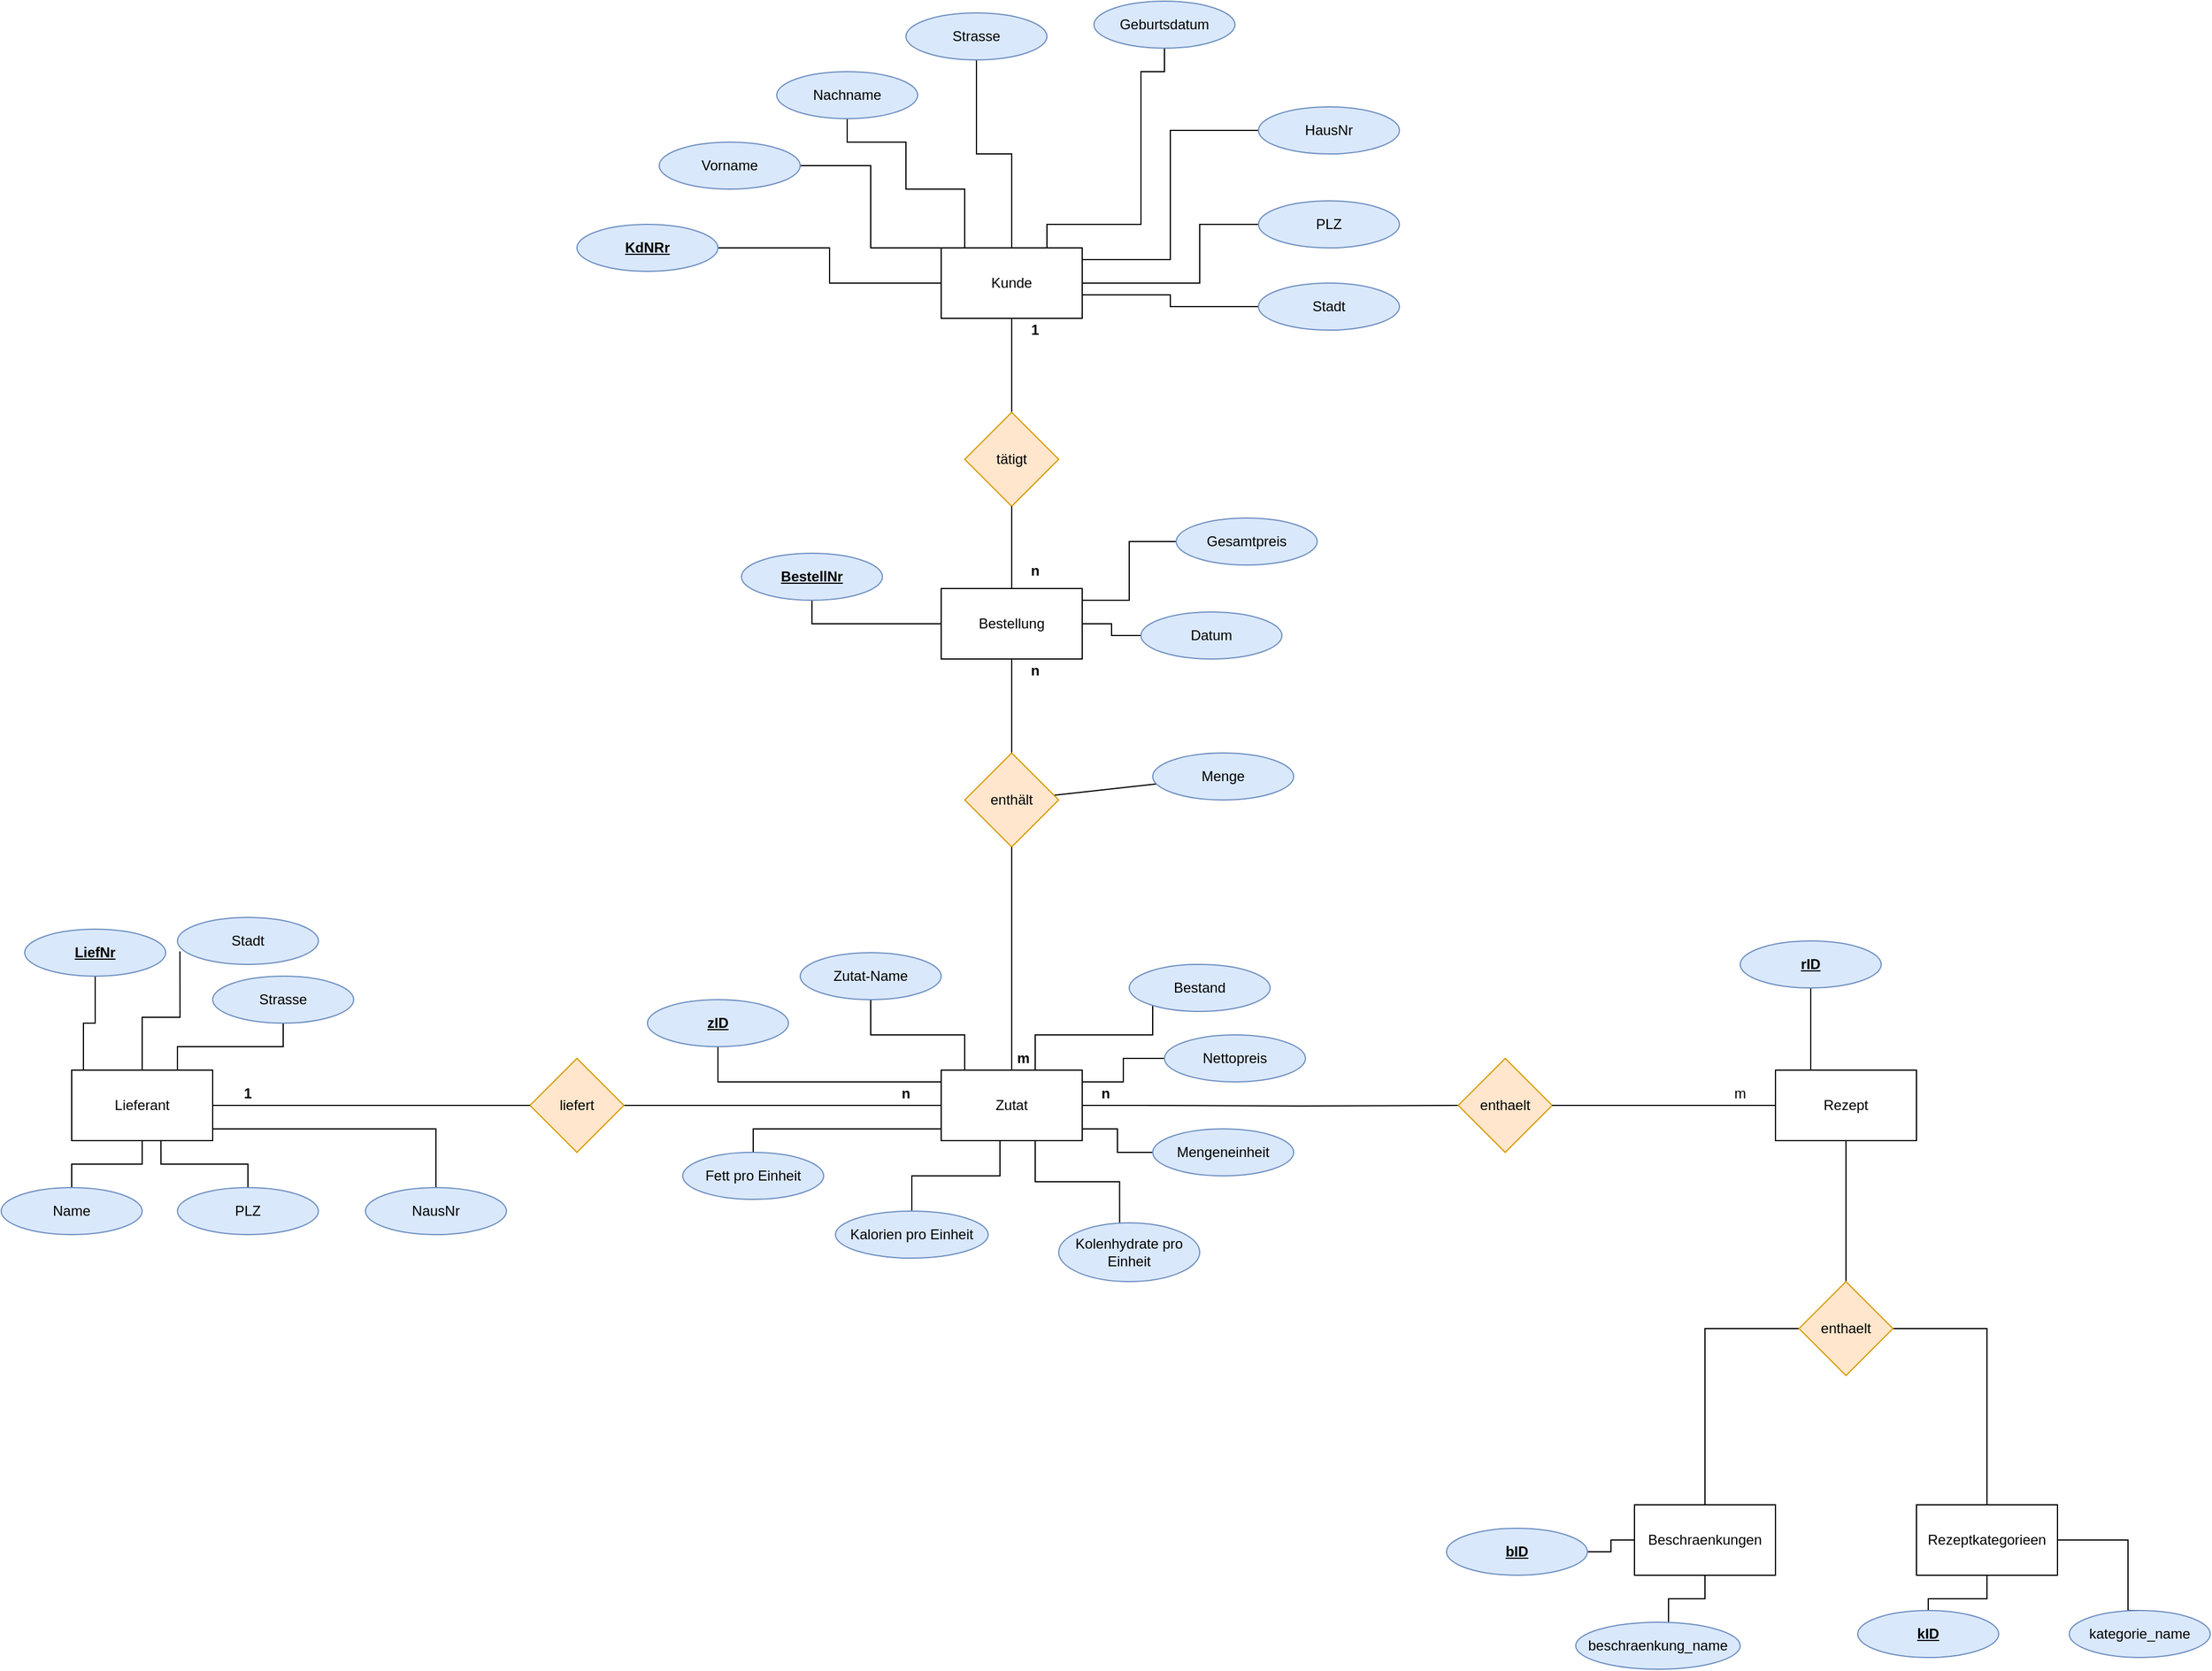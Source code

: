 <mxfile version="15.3.7" type="github">
  <diagram id="R2lEEEUBdFMjLlhIrx00" name="Page-1">
    <mxGraphModel dx="1422" dy="762" grid="1" gridSize="10" guides="1" tooltips="1" connect="1" arrows="1" fold="1" page="1" pageScale="1" pageWidth="850" pageHeight="1100" math="0" shadow="0" extFonts="Permanent Marker^https://fonts.googleapis.com/css?family=Permanent+Marker">
      <root>
        <mxCell id="0" />
        <mxCell id="1" parent="0" />
        <mxCell id="H9gjLbcXF16FV3ajDk7v-67" style="edgeStyle=orthogonalEdgeStyle;rounded=0;orthogonalLoop=1;jettySize=auto;html=1;entryX=1;entryY=0.5;entryDx=0;entryDy=0;endArrow=none;endFill=0;" parent="1" source="H9gjLbcXF16FV3ajDk7v-2" target="H9gjLbcXF16FV3ajDk7v-59" edge="1">
          <mxGeometry relative="1" as="geometry" />
        </mxCell>
        <mxCell id="H9gjLbcXF16FV3ajDk7v-68" style="edgeStyle=orthogonalEdgeStyle;rounded=0;orthogonalLoop=1;jettySize=auto;html=1;entryX=1;entryY=0.5;entryDx=0;entryDy=0;endArrow=none;endFill=0;" parent="1" source="H9gjLbcXF16FV3ajDk7v-2" target="H9gjLbcXF16FV3ajDk7v-60" edge="1">
          <mxGeometry relative="1" as="geometry">
            <Array as="points">
              <mxPoint x="930" y="210" />
              <mxPoint x="930" y="140" />
            </Array>
          </mxGeometry>
        </mxCell>
        <mxCell id="H9gjLbcXF16FV3ajDk7v-69" style="edgeStyle=orthogonalEdgeStyle;rounded=0;orthogonalLoop=1;jettySize=auto;html=1;entryX=0.5;entryY=1;entryDx=0;entryDy=0;endArrow=none;endFill=0;" parent="1" source="H9gjLbcXF16FV3ajDk7v-2" target="H9gjLbcXF16FV3ajDk7v-61" edge="1">
          <mxGeometry relative="1" as="geometry">
            <Array as="points">
              <mxPoint x="1010" y="160" />
              <mxPoint x="960" y="160" />
              <mxPoint x="960" y="120" />
              <mxPoint x="910" y="120" />
            </Array>
          </mxGeometry>
        </mxCell>
        <mxCell id="H9gjLbcXF16FV3ajDk7v-70" style="edgeStyle=orthogonalEdgeStyle;rounded=0;orthogonalLoop=1;jettySize=auto;html=1;entryX=0.5;entryY=1;entryDx=0;entryDy=0;endArrow=none;endFill=0;" parent="1" source="H9gjLbcXF16FV3ajDk7v-2" target="H9gjLbcXF16FV3ajDk7v-62" edge="1">
          <mxGeometry relative="1" as="geometry" />
        </mxCell>
        <mxCell id="H9gjLbcXF16FV3ajDk7v-71" style="edgeStyle=orthogonalEdgeStyle;rounded=0;orthogonalLoop=1;jettySize=auto;html=1;endArrow=none;endFill=0;entryX=0.5;entryY=1;entryDx=0;entryDy=0;" parent="1" source="H9gjLbcXF16FV3ajDk7v-2" target="H9gjLbcXF16FV3ajDk7v-63" edge="1">
          <mxGeometry relative="1" as="geometry">
            <mxPoint x="1210" y="50.0" as="targetPoint" />
            <Array as="points">
              <mxPoint x="1080" y="190" />
              <mxPoint x="1160" y="190" />
              <mxPoint x="1160" y="60" />
              <mxPoint x="1180" y="60" />
            </Array>
          </mxGeometry>
        </mxCell>
        <mxCell id="H9gjLbcXF16FV3ajDk7v-72" style="edgeStyle=orthogonalEdgeStyle;rounded=0;orthogonalLoop=1;jettySize=auto;html=1;entryX=0;entryY=0.5;entryDx=0;entryDy=0;endArrow=none;endFill=0;" parent="1" source="H9gjLbcXF16FV3ajDk7v-2" target="H9gjLbcXF16FV3ajDk7v-64" edge="1">
          <mxGeometry relative="1" as="geometry">
            <Array as="points">
              <mxPoint x="1185" y="220" />
              <mxPoint x="1185" y="110" />
            </Array>
          </mxGeometry>
        </mxCell>
        <mxCell id="H9gjLbcXF16FV3ajDk7v-73" style="edgeStyle=orthogonalEdgeStyle;rounded=0;orthogonalLoop=1;jettySize=auto;html=1;endArrow=none;endFill=0;" parent="1" source="H9gjLbcXF16FV3ajDk7v-2" target="H9gjLbcXF16FV3ajDk7v-65" edge="1">
          <mxGeometry relative="1" as="geometry">
            <Array as="points">
              <mxPoint x="1210" y="240" />
              <mxPoint x="1210" y="190" />
            </Array>
          </mxGeometry>
        </mxCell>
        <mxCell id="H9gjLbcXF16FV3ajDk7v-74" style="edgeStyle=orthogonalEdgeStyle;rounded=0;orthogonalLoop=1;jettySize=auto;html=1;endArrow=none;endFill=0;" parent="1" source="H9gjLbcXF16FV3ajDk7v-2" target="H9gjLbcXF16FV3ajDk7v-66" edge="1">
          <mxGeometry relative="1" as="geometry">
            <Array as="points">
              <mxPoint x="1185" y="250" />
              <mxPoint x="1185" y="260" />
            </Array>
          </mxGeometry>
        </mxCell>
        <mxCell id="H9gjLbcXF16FV3ajDk7v-2" value="Kunde" style="rounded=0;whiteSpace=wrap;html=1;" parent="1" vertex="1">
          <mxGeometry x="990" y="210" width="120" height="60" as="geometry" />
        </mxCell>
        <mxCell id="H9gjLbcXF16FV3ajDk7v-58" style="edgeStyle=orthogonalEdgeStyle;rounded=0;orthogonalLoop=1;jettySize=auto;html=1;endArrow=none;endFill=0;" parent="1" source="H9gjLbcXF16FV3ajDk7v-3" target="H9gjLbcXF16FV3ajDk7v-2" edge="1">
          <mxGeometry relative="1" as="geometry" />
        </mxCell>
        <mxCell id="H9gjLbcXF16FV3ajDk7v-3" value="tätigt" style="rhombus;whiteSpace=wrap;html=1;fillColor=#ffe6cc;strokeColor=#d79b00;" parent="1" vertex="1">
          <mxGeometry x="1010" y="350" width="80" height="80" as="geometry" />
        </mxCell>
        <mxCell id="H9gjLbcXF16FV3ajDk7v-49" style="edgeStyle=orthogonalEdgeStyle;rounded=0;orthogonalLoop=1;jettySize=auto;html=1;entryX=0.5;entryY=1;entryDx=0;entryDy=0;endArrow=none;endFill=0;" parent="1" source="H9gjLbcXF16FV3ajDk7v-4" target="H9gjLbcXF16FV3ajDk7v-46" edge="1">
          <mxGeometry relative="1" as="geometry" />
        </mxCell>
        <mxCell id="H9gjLbcXF16FV3ajDk7v-51" style="edgeStyle=orthogonalEdgeStyle;rounded=0;orthogonalLoop=1;jettySize=auto;html=1;endArrow=none;endFill=0;" parent="1" source="H9gjLbcXF16FV3ajDk7v-4" target="H9gjLbcXF16FV3ajDk7v-47" edge="1">
          <mxGeometry relative="1" as="geometry" />
        </mxCell>
        <mxCell id="H9gjLbcXF16FV3ajDk7v-52" style="edgeStyle=orthogonalEdgeStyle;rounded=0;orthogonalLoop=1;jettySize=auto;html=1;entryX=0;entryY=0.5;entryDx=0;entryDy=0;endArrow=none;endFill=0;" parent="1" source="H9gjLbcXF16FV3ajDk7v-4" target="H9gjLbcXF16FV3ajDk7v-48" edge="1">
          <mxGeometry relative="1" as="geometry">
            <Array as="points">
              <mxPoint x="1150" y="510" />
              <mxPoint x="1150" y="460" />
            </Array>
          </mxGeometry>
        </mxCell>
        <mxCell id="H9gjLbcXF16FV3ajDk7v-57" style="edgeStyle=orthogonalEdgeStyle;rounded=0;orthogonalLoop=1;jettySize=auto;html=1;endArrow=none;endFill=0;" parent="1" source="H9gjLbcXF16FV3ajDk7v-4" target="H9gjLbcXF16FV3ajDk7v-3" edge="1">
          <mxGeometry relative="1" as="geometry" />
        </mxCell>
        <mxCell id="H9gjLbcXF16FV3ajDk7v-4" value="Bestellung" style="rounded=0;whiteSpace=wrap;html=1;" parent="1" vertex="1">
          <mxGeometry x="990" y="500" width="120" height="60" as="geometry" />
        </mxCell>
        <mxCell id="H9gjLbcXF16FV3ajDk7v-44" style="rounded=0;orthogonalLoop=1;jettySize=auto;html=1;endArrow=none;endFill=0;" parent="1" source="H9gjLbcXF16FV3ajDk7v-5" target="H9gjLbcXF16FV3ajDk7v-43" edge="1">
          <mxGeometry relative="1" as="geometry" />
        </mxCell>
        <mxCell id="H9gjLbcXF16FV3ajDk7v-45" style="edgeStyle=none;rounded=0;orthogonalLoop=1;jettySize=auto;html=1;entryX=0.5;entryY=1;entryDx=0;entryDy=0;endArrow=none;endFill=0;" parent="1" source="H9gjLbcXF16FV3ajDk7v-5" target="H9gjLbcXF16FV3ajDk7v-4" edge="1">
          <mxGeometry relative="1" as="geometry" />
        </mxCell>
        <mxCell id="H9gjLbcXF16FV3ajDk7v-5" value="enthält" style="rhombus;whiteSpace=wrap;html=1;fillColor=#ffe6cc;strokeColor=#d79b00;" parent="1" vertex="1">
          <mxGeometry x="1010" y="640" width="80" height="80" as="geometry" />
        </mxCell>
        <mxCell id="H9gjLbcXF16FV3ajDk7v-34" style="edgeStyle=orthogonalEdgeStyle;rounded=0;orthogonalLoop=1;jettySize=auto;html=1;endArrow=none;endFill=0;" parent="1" source="H9gjLbcXF16FV3ajDk7v-7" target="H9gjLbcXF16FV3ajDk7v-27" edge="1">
          <mxGeometry relative="1" as="geometry">
            <Array as="points">
              <mxPoint x="1010" y="880" />
              <mxPoint x="930" y="880" />
            </Array>
          </mxGeometry>
        </mxCell>
        <mxCell id="H9gjLbcXF16FV3ajDk7v-35" style="edgeStyle=orthogonalEdgeStyle;rounded=0;orthogonalLoop=1;jettySize=auto;html=1;endArrow=none;endFill=0;" parent="1" source="H9gjLbcXF16FV3ajDk7v-7" target="H9gjLbcXF16FV3ajDk7v-26" edge="1">
          <mxGeometry relative="1" as="geometry">
            <Array as="points">
              <mxPoint x="800" y="920" />
            </Array>
          </mxGeometry>
        </mxCell>
        <mxCell id="H9gjLbcXF16FV3ajDk7v-36" style="edgeStyle=orthogonalEdgeStyle;rounded=0;orthogonalLoop=1;jettySize=auto;html=1;endArrow=none;endFill=0;" parent="1" source="H9gjLbcXF16FV3ajDk7v-7" target="H9gjLbcXF16FV3ajDk7v-28" edge="1">
          <mxGeometry relative="1" as="geometry">
            <Array as="points">
              <mxPoint x="830" y="960" />
            </Array>
          </mxGeometry>
        </mxCell>
        <mxCell id="H9gjLbcXF16FV3ajDk7v-37" style="edgeStyle=orthogonalEdgeStyle;rounded=0;orthogonalLoop=1;jettySize=auto;html=1;endArrow=none;endFill=0;" parent="1" source="H9gjLbcXF16FV3ajDk7v-7" target="H9gjLbcXF16FV3ajDk7v-29" edge="1">
          <mxGeometry relative="1" as="geometry">
            <Array as="points">
              <mxPoint x="1040" y="1000" />
              <mxPoint x="965" y="1000" />
            </Array>
          </mxGeometry>
        </mxCell>
        <mxCell id="H9gjLbcXF16FV3ajDk7v-38" style="edgeStyle=orthogonalEdgeStyle;rounded=0;orthogonalLoop=1;jettySize=auto;html=1;entryX=0.432;entryY=0.003;entryDx=0;entryDy=0;entryPerimeter=0;endArrow=none;endFill=0;" parent="1" source="H9gjLbcXF16FV3ajDk7v-7" target="H9gjLbcXF16FV3ajDk7v-30" edge="1">
          <mxGeometry relative="1" as="geometry">
            <Array as="points">
              <mxPoint x="1070" y="1005" />
              <mxPoint x="1142" y="1005" />
            </Array>
          </mxGeometry>
        </mxCell>
        <mxCell id="H9gjLbcXF16FV3ajDk7v-39" style="edgeStyle=orthogonalEdgeStyle;rounded=0;orthogonalLoop=1;jettySize=auto;html=1;endArrow=none;endFill=0;" parent="1" source="H9gjLbcXF16FV3ajDk7v-7" target="H9gjLbcXF16FV3ajDk7v-33" edge="1">
          <mxGeometry relative="1" as="geometry">
            <Array as="points">
              <mxPoint x="1140" y="960" />
              <mxPoint x="1140" y="980" />
            </Array>
          </mxGeometry>
        </mxCell>
        <mxCell id="H9gjLbcXF16FV3ajDk7v-40" style="edgeStyle=orthogonalEdgeStyle;rounded=0;orthogonalLoop=1;jettySize=auto;html=1;entryX=0;entryY=0.5;entryDx=0;entryDy=0;endArrow=none;endFill=0;" parent="1" source="H9gjLbcXF16FV3ajDk7v-7" target="H9gjLbcXF16FV3ajDk7v-32" edge="1">
          <mxGeometry relative="1" as="geometry">
            <Array as="points">
              <mxPoint x="1145" y="920" />
              <mxPoint x="1145" y="900" />
            </Array>
          </mxGeometry>
        </mxCell>
        <mxCell id="H9gjLbcXF16FV3ajDk7v-41" style="edgeStyle=orthogonalEdgeStyle;rounded=0;orthogonalLoop=1;jettySize=auto;html=1;endArrow=none;endFill=0;" parent="1" source="H9gjLbcXF16FV3ajDk7v-7" target="H9gjLbcXF16FV3ajDk7v-31" edge="1">
          <mxGeometry relative="1" as="geometry">
            <Array as="points">
              <mxPoint x="1070" y="880" />
              <mxPoint x="1170" y="880" />
            </Array>
          </mxGeometry>
        </mxCell>
        <mxCell id="H9gjLbcXF16FV3ajDk7v-42" style="edgeStyle=orthogonalEdgeStyle;rounded=0;orthogonalLoop=1;jettySize=auto;html=1;endArrow=none;endFill=0;" parent="1" source="H9gjLbcXF16FV3ajDk7v-7" target="H9gjLbcXF16FV3ajDk7v-5" edge="1">
          <mxGeometry relative="1" as="geometry" />
        </mxCell>
        <mxCell id="QA0qyGJMXRb4nkMIZ8Ka-2" style="edgeStyle=orthogonalEdgeStyle;rounded=0;orthogonalLoop=1;jettySize=auto;html=1;entryX=0;entryY=0.5;entryDx=0;entryDy=0;strokeColor=default;endArrow=none;endFill=0;startArrow=none;" parent="1" target="QA0qyGJMXRb4nkMIZ8Ka-1" edge="1">
          <mxGeometry relative="1" as="geometry">
            <mxPoint x="1160" y="940" as="sourcePoint" />
          </mxGeometry>
        </mxCell>
        <mxCell id="H9gjLbcXF16FV3ajDk7v-7" value="Zutat" style="rounded=0;whiteSpace=wrap;html=1;" parent="1" vertex="1">
          <mxGeometry x="990" y="910" width="120" height="60" as="geometry" />
        </mxCell>
        <mxCell id="H9gjLbcXF16FV3ajDk7v-23" style="edgeStyle=orthogonalEdgeStyle;rounded=0;orthogonalLoop=1;jettySize=auto;html=1;endArrow=none;endFill=0;" parent="1" source="H9gjLbcXF16FV3ajDk7v-8" target="H9gjLbcXF16FV3ajDk7v-7" edge="1">
          <mxGeometry relative="1" as="geometry" />
        </mxCell>
        <mxCell id="H9gjLbcXF16FV3ajDk7v-8" value="liefert" style="rhombus;whiteSpace=wrap;html=1;fillColor=#ffe6cc;strokeColor=#d79b00;fontStyle=0" parent="1" vertex="1">
          <mxGeometry x="640" y="900" width="80" height="80" as="geometry" />
        </mxCell>
        <mxCell id="H9gjLbcXF16FV3ajDk7v-11" style="edgeStyle=orthogonalEdgeStyle;rounded=0;orthogonalLoop=1;jettySize=auto;html=1;exitX=0;exitY=0;exitDx=0;exitDy=0;endArrow=none;endFill=0;" parent="1" source="H9gjLbcXF16FV3ajDk7v-9" target="H9gjLbcXF16FV3ajDk7v-10" edge="1">
          <mxGeometry relative="1" as="geometry">
            <Array as="points">
              <mxPoint x="260" y="910" />
              <mxPoint x="260" y="870" />
              <mxPoint x="270" y="870" />
            </Array>
          </mxGeometry>
        </mxCell>
        <mxCell id="H9gjLbcXF16FV3ajDk7v-13" style="edgeStyle=orthogonalEdgeStyle;rounded=0;orthogonalLoop=1;jettySize=auto;html=1;entryX=0.018;entryY=0.722;entryDx=0;entryDy=0;entryPerimeter=0;endArrow=none;endFill=0;" parent="1" source="H9gjLbcXF16FV3ajDk7v-9" target="H9gjLbcXF16FV3ajDk7v-12" edge="1">
          <mxGeometry relative="1" as="geometry" />
        </mxCell>
        <mxCell id="H9gjLbcXF16FV3ajDk7v-15" style="edgeStyle=orthogonalEdgeStyle;rounded=0;orthogonalLoop=1;jettySize=auto;html=1;endArrow=none;endFill=0;" parent="1" source="H9gjLbcXF16FV3ajDk7v-9" target="H9gjLbcXF16FV3ajDk7v-14" edge="1">
          <mxGeometry relative="1" as="geometry">
            <Array as="points">
              <mxPoint x="340" y="890" />
              <mxPoint x="430" y="890" />
            </Array>
          </mxGeometry>
        </mxCell>
        <mxCell id="H9gjLbcXF16FV3ajDk7v-19" style="edgeStyle=orthogonalEdgeStyle;rounded=0;orthogonalLoop=1;jettySize=auto;html=1;endArrow=none;endFill=0;" parent="1" source="H9gjLbcXF16FV3ajDk7v-9" target="H9gjLbcXF16FV3ajDk7v-18" edge="1">
          <mxGeometry relative="1" as="geometry" />
        </mxCell>
        <mxCell id="H9gjLbcXF16FV3ajDk7v-20" style="edgeStyle=orthogonalEdgeStyle;rounded=0;orthogonalLoop=1;jettySize=auto;html=1;exitX=0.633;exitY=0.997;exitDx=0;exitDy=0;exitPerimeter=0;endArrow=none;endFill=0;" parent="1" source="H9gjLbcXF16FV3ajDk7v-9" target="H9gjLbcXF16FV3ajDk7v-17" edge="1">
          <mxGeometry relative="1" as="geometry" />
        </mxCell>
        <mxCell id="H9gjLbcXF16FV3ajDk7v-21" style="edgeStyle=orthogonalEdgeStyle;rounded=0;orthogonalLoop=1;jettySize=auto;html=1;endArrow=none;endFill=0;" parent="1" source="H9gjLbcXF16FV3ajDk7v-9" target="H9gjLbcXF16FV3ajDk7v-16" edge="1">
          <mxGeometry relative="1" as="geometry">
            <Array as="points">
              <mxPoint x="560" y="960" />
            </Array>
          </mxGeometry>
        </mxCell>
        <mxCell id="H9gjLbcXF16FV3ajDk7v-22" style="edgeStyle=orthogonalEdgeStyle;rounded=0;orthogonalLoop=1;jettySize=auto;html=1;endArrow=none;endFill=0;" parent="1" source="H9gjLbcXF16FV3ajDk7v-9" target="H9gjLbcXF16FV3ajDk7v-8" edge="1">
          <mxGeometry relative="1" as="geometry" />
        </mxCell>
        <mxCell id="H9gjLbcXF16FV3ajDk7v-9" value="Lieferant" style="rounded=0;whiteSpace=wrap;html=1;" parent="1" vertex="1">
          <mxGeometry x="250" y="910" width="120" height="60" as="geometry" />
        </mxCell>
        <mxCell id="H9gjLbcXF16FV3ajDk7v-10" value="&lt;u&gt;&lt;b&gt;LiefNr&lt;/b&gt;&lt;/u&gt;" style="ellipse;whiteSpace=wrap;html=1;fillColor=#dae8fc;strokeColor=#6c8ebf;" parent="1" vertex="1">
          <mxGeometry x="210" y="790" width="120" height="40" as="geometry" />
        </mxCell>
        <mxCell id="H9gjLbcXF16FV3ajDk7v-12" value="Stadt" style="ellipse;whiteSpace=wrap;html=1;fillColor=#dae8fc;strokeColor=#6c8ebf;" parent="1" vertex="1">
          <mxGeometry x="340" y="780" width="120" height="40" as="geometry" />
        </mxCell>
        <mxCell id="H9gjLbcXF16FV3ajDk7v-14" value="&lt;span&gt;Strasse&lt;/span&gt;" style="ellipse;whiteSpace=wrap;html=1;fillColor=#dae8fc;strokeColor=#6c8ebf;" parent="1" vertex="1">
          <mxGeometry x="370" y="830" width="120" height="40" as="geometry" />
        </mxCell>
        <mxCell id="H9gjLbcXF16FV3ajDk7v-16" value="NausNr" style="ellipse;whiteSpace=wrap;html=1;fillColor=#dae8fc;strokeColor=#6c8ebf;" parent="1" vertex="1">
          <mxGeometry x="500" y="1010" width="120" height="40" as="geometry" />
        </mxCell>
        <mxCell id="H9gjLbcXF16FV3ajDk7v-17" value="PLZ" style="ellipse;whiteSpace=wrap;html=1;fillColor=#dae8fc;strokeColor=#6c8ebf;" parent="1" vertex="1">
          <mxGeometry x="340" y="1010" width="120" height="40" as="geometry" />
        </mxCell>
        <mxCell id="H9gjLbcXF16FV3ajDk7v-18" value="Name" style="ellipse;whiteSpace=wrap;html=1;fillColor=#dae8fc;strokeColor=#6c8ebf;" parent="1" vertex="1">
          <mxGeometry x="190" y="1010" width="120" height="40" as="geometry" />
        </mxCell>
        <mxCell id="H9gjLbcXF16FV3ajDk7v-24" value="1" style="text;html=1;strokeColor=none;fillColor=none;align=center;verticalAlign=middle;whiteSpace=wrap;rounded=0;fontStyle=1" parent="1" vertex="1">
          <mxGeometry x="380" y="920" width="40" height="20" as="geometry" />
        </mxCell>
        <mxCell id="H9gjLbcXF16FV3ajDk7v-25" value="n" style="text;html=1;strokeColor=none;fillColor=none;align=center;verticalAlign=middle;whiteSpace=wrap;rounded=0;fontStyle=1" parent="1" vertex="1">
          <mxGeometry x="950" y="920" width="20" height="20" as="geometry" />
        </mxCell>
        <mxCell id="H9gjLbcXF16FV3ajDk7v-26" value="&lt;u&gt;&lt;b&gt;zID&lt;/b&gt;&lt;/u&gt;" style="ellipse;whiteSpace=wrap;html=1;fillColor=#dae8fc;strokeColor=#6c8ebf;" parent="1" vertex="1">
          <mxGeometry x="740" y="850" width="120" height="40" as="geometry" />
        </mxCell>
        <mxCell id="H9gjLbcXF16FV3ajDk7v-27" value="Zutat-Name" style="ellipse;whiteSpace=wrap;html=1;fillColor=#dae8fc;strokeColor=#6c8ebf;" parent="1" vertex="1">
          <mxGeometry x="870" y="810" width="120" height="40" as="geometry" />
        </mxCell>
        <mxCell id="H9gjLbcXF16FV3ajDk7v-28" value="Fett pro Einheit" style="ellipse;whiteSpace=wrap;html=1;fillColor=#dae8fc;strokeColor=#6c8ebf;" parent="1" vertex="1">
          <mxGeometry x="770" y="980" width="120" height="40" as="geometry" />
        </mxCell>
        <mxCell id="H9gjLbcXF16FV3ajDk7v-29" value="Kalorien pro Einheit" style="ellipse;whiteSpace=wrap;html=1;fillColor=#dae8fc;strokeColor=#6c8ebf;" parent="1" vertex="1">
          <mxGeometry x="900" y="1030" width="130" height="40" as="geometry" />
        </mxCell>
        <mxCell id="H9gjLbcXF16FV3ajDk7v-30" value="Kolenhydrate pro Einheit" style="ellipse;whiteSpace=wrap;html=1;fillColor=#dae8fc;strokeColor=#6c8ebf;" parent="1" vertex="1">
          <mxGeometry x="1090" y="1040" width="120" height="50" as="geometry" />
        </mxCell>
        <mxCell id="H9gjLbcXF16FV3ajDk7v-31" value="Bestand" style="ellipse;whiteSpace=wrap;html=1;fillColor=#dae8fc;strokeColor=#6c8ebf;" parent="1" vertex="1">
          <mxGeometry x="1150" y="820" width="120" height="40" as="geometry" />
        </mxCell>
        <mxCell id="H9gjLbcXF16FV3ajDk7v-32" value="Nettopreis" style="ellipse;whiteSpace=wrap;html=1;fillColor=#dae8fc;strokeColor=#6c8ebf;" parent="1" vertex="1">
          <mxGeometry x="1180" y="880" width="120" height="40" as="geometry" />
        </mxCell>
        <mxCell id="H9gjLbcXF16FV3ajDk7v-33" value="Mengeneinheit" style="ellipse;whiteSpace=wrap;html=1;fillColor=#dae8fc;strokeColor=#6c8ebf;" parent="1" vertex="1">
          <mxGeometry x="1170" y="960" width="120" height="40" as="geometry" />
        </mxCell>
        <mxCell id="H9gjLbcXF16FV3ajDk7v-43" value="Menge" style="ellipse;whiteSpace=wrap;html=1;fillColor=#dae8fc;strokeColor=#6c8ebf;" parent="1" vertex="1">
          <mxGeometry x="1170" y="640" width="120" height="40" as="geometry" />
        </mxCell>
        <mxCell id="H9gjLbcXF16FV3ajDk7v-46" value="&lt;u&gt;&lt;b&gt;BestellNr&lt;/b&gt;&lt;/u&gt;" style="ellipse;whiteSpace=wrap;html=1;fillColor=#dae8fc;strokeColor=#6c8ebf;" parent="1" vertex="1">
          <mxGeometry x="820" y="470" width="120" height="40" as="geometry" />
        </mxCell>
        <mxCell id="H9gjLbcXF16FV3ajDk7v-47" value="Datum" style="ellipse;whiteSpace=wrap;html=1;fillColor=#dae8fc;strokeColor=#6c8ebf;" parent="1" vertex="1">
          <mxGeometry x="1160" y="520" width="120" height="40" as="geometry" />
        </mxCell>
        <mxCell id="H9gjLbcXF16FV3ajDk7v-48" value="Gesamtpreis" style="ellipse;whiteSpace=wrap;html=1;fillColor=#dae8fc;strokeColor=#6c8ebf;" parent="1" vertex="1">
          <mxGeometry x="1190" y="440" width="120" height="40" as="geometry" />
        </mxCell>
        <mxCell id="H9gjLbcXF16FV3ajDk7v-53" value="n" style="text;html=1;strokeColor=none;fillColor=none;align=center;verticalAlign=middle;whiteSpace=wrap;rounded=0;fontStyle=1" parent="1" vertex="1">
          <mxGeometry x="1060" y="560" width="20" height="20" as="geometry" />
        </mxCell>
        <mxCell id="H9gjLbcXF16FV3ajDk7v-54" value="n" style="text;html=1;strokeColor=none;fillColor=none;align=center;verticalAlign=middle;whiteSpace=wrap;rounded=0;fontStyle=1" parent="1" vertex="1">
          <mxGeometry x="1060" y="480" width="20" height="10" as="geometry" />
        </mxCell>
        <mxCell id="H9gjLbcXF16FV3ajDk7v-55" value="1" style="text;html=1;strokeColor=none;fillColor=none;align=center;verticalAlign=middle;whiteSpace=wrap;rounded=0;fontStyle=1" parent="1" vertex="1">
          <mxGeometry x="1050" y="270" width="40" height="20" as="geometry" />
        </mxCell>
        <mxCell id="H9gjLbcXF16FV3ajDk7v-56" value="&lt;b&gt;m&lt;/b&gt;" style="text;html=1;strokeColor=none;fillColor=none;align=center;verticalAlign=middle;whiteSpace=wrap;rounded=0;" parent="1" vertex="1">
          <mxGeometry x="1040" y="890" width="40" height="20" as="geometry" />
        </mxCell>
        <mxCell id="H9gjLbcXF16FV3ajDk7v-59" value="&lt;b&gt;&lt;u&gt;KdNRr&lt;/u&gt;&lt;/b&gt;" style="ellipse;whiteSpace=wrap;html=1;fillColor=#dae8fc;strokeColor=#6c8ebf;" parent="1" vertex="1">
          <mxGeometry x="680" y="190" width="120" height="40" as="geometry" />
        </mxCell>
        <mxCell id="H9gjLbcXF16FV3ajDk7v-60" value="Vorname" style="ellipse;whiteSpace=wrap;html=1;fillColor=#dae8fc;strokeColor=#6c8ebf;" parent="1" vertex="1">
          <mxGeometry x="750" y="120" width="120" height="40" as="geometry" />
        </mxCell>
        <mxCell id="H9gjLbcXF16FV3ajDk7v-61" value="Nachname" style="ellipse;whiteSpace=wrap;html=1;fillColor=#dae8fc;strokeColor=#6c8ebf;" parent="1" vertex="1">
          <mxGeometry x="850" y="60" width="120" height="40" as="geometry" />
        </mxCell>
        <mxCell id="H9gjLbcXF16FV3ajDk7v-62" value="Strasse" style="ellipse;whiteSpace=wrap;html=1;fillColor=#dae8fc;strokeColor=#6c8ebf;" parent="1" vertex="1">
          <mxGeometry x="960" y="10" width="120" height="40" as="geometry" />
        </mxCell>
        <mxCell id="H9gjLbcXF16FV3ajDk7v-63" value="Geburtsdatum" style="ellipse;whiteSpace=wrap;html=1;fillColor=#dae8fc;strokeColor=#6c8ebf;" parent="1" vertex="1">
          <mxGeometry x="1120" width="120" height="40" as="geometry" />
        </mxCell>
        <mxCell id="H9gjLbcXF16FV3ajDk7v-64" value="HausNr" style="ellipse;whiteSpace=wrap;html=1;fillColor=#dae8fc;strokeColor=#6c8ebf;" parent="1" vertex="1">
          <mxGeometry x="1260" y="90" width="120" height="40" as="geometry" />
        </mxCell>
        <mxCell id="H9gjLbcXF16FV3ajDk7v-65" value="PLZ" style="ellipse;whiteSpace=wrap;html=1;fillColor=#dae8fc;strokeColor=#6c8ebf;" parent="1" vertex="1">
          <mxGeometry x="1260" y="170" width="120" height="40" as="geometry" />
        </mxCell>
        <mxCell id="H9gjLbcXF16FV3ajDk7v-66" value="Stadt" style="ellipse;whiteSpace=wrap;html=1;fillColor=#dae8fc;strokeColor=#6c8ebf;" parent="1" vertex="1">
          <mxGeometry x="1260" y="240" width="120" height="40" as="geometry" />
        </mxCell>
        <mxCell id="QA0qyGJMXRb4nkMIZ8Ka-1" value="enthaelt" style="rhombus;whiteSpace=wrap;html=1;fillColor=#ffe6cc;strokeColor=#d79b00;" parent="1" vertex="1">
          <mxGeometry x="1430" y="900" width="80" height="80" as="geometry" />
        </mxCell>
        <mxCell id="QA0qyGJMXRb4nkMIZ8Ka-28" style="edgeStyle=orthogonalEdgeStyle;rounded=0;orthogonalLoop=1;jettySize=auto;html=1;entryX=0.5;entryY=1;entryDx=0;entryDy=0;endArrow=none;endFill=0;strokeColor=default;exitX=0;exitY=0;exitDx=0;exitDy=0;" parent="1" source="QA0qyGJMXRb4nkMIZ8Ka-4" target="QA0qyGJMXRb4nkMIZ8Ka-26" edge="1">
          <mxGeometry relative="1" as="geometry">
            <Array as="points">
              <mxPoint x="1730" y="910" />
            </Array>
          </mxGeometry>
        </mxCell>
        <mxCell id="PoZashm7yRZyZ0GtSokl-8" style="edgeStyle=orthogonalEdgeStyle;rounded=0;orthogonalLoop=1;jettySize=auto;html=1;entryX=0.5;entryY=0;entryDx=0;entryDy=0;endArrow=none;endFill=0;" edge="1" parent="1" source="QA0qyGJMXRb4nkMIZ8Ka-4" target="PoZashm7yRZyZ0GtSokl-3">
          <mxGeometry relative="1" as="geometry" />
        </mxCell>
        <mxCell id="QA0qyGJMXRb4nkMIZ8Ka-4" value="Rezept" style="rounded=0;whiteSpace=wrap;html=1;" parent="1" vertex="1">
          <mxGeometry x="1700" y="910" width="120" height="60" as="geometry" />
        </mxCell>
        <mxCell id="QA0qyGJMXRb4nkMIZ8Ka-9" value="" style="edgeStyle=orthogonalEdgeStyle;rounded=0;orthogonalLoop=1;jettySize=auto;html=1;endArrow=none;endFill=0;strokeColor=default;startArrow=none;" parent="1" edge="1">
          <mxGeometry relative="1" as="geometry">
            <mxPoint x="1930" y="940" as="targetPoint" />
            <mxPoint x="1930" y="940" as="sourcePoint" />
            <Array as="points">
              <mxPoint x="1930" y="940" />
              <mxPoint x="1930" y="940" />
            </Array>
          </mxGeometry>
        </mxCell>
        <mxCell id="QA0qyGJMXRb4nkMIZ8Ka-15" value="" style="edgeStyle=orthogonalEdgeStyle;rounded=0;orthogonalLoop=1;jettySize=auto;html=1;strokeColor=default;endArrow=none;endFill=0;" parent="1" source="H9gjLbcXF16FV3ajDk7v-7" edge="1">
          <mxGeometry relative="1" as="geometry">
            <mxPoint x="1110" y="940" as="sourcePoint" />
            <mxPoint x="1160" y="940" as="targetPoint" />
            <Array as="points">
              <mxPoint x="1130" y="940" />
              <mxPoint x="1130" y="940" />
            </Array>
          </mxGeometry>
        </mxCell>
        <mxCell id="QA0qyGJMXRb4nkMIZ8Ka-19" value="" style="edgeStyle=orthogonalEdgeStyle;rounded=0;orthogonalLoop=1;jettySize=auto;html=1;endArrow=none;endFill=0;strokeColor=default;" parent="1" source="QA0qyGJMXRb4nkMIZ8Ka-1" edge="1">
          <mxGeometry relative="1" as="geometry">
            <mxPoint x="1700" y="940" as="targetPoint" />
            <mxPoint x="1510" y="940" as="sourcePoint" />
            <Array as="points" />
          </mxGeometry>
        </mxCell>
        <mxCell id="QA0qyGJMXRb4nkMIZ8Ka-20" value="m" style="text;html=1;strokeColor=none;fillColor=none;align=center;verticalAlign=middle;whiteSpace=wrap;rounded=0;" parent="1" vertex="1">
          <mxGeometry x="1650" y="920" width="40" height="20" as="geometry" />
        </mxCell>
        <mxCell id="QA0qyGJMXRb4nkMIZ8Ka-26" value="&lt;b&gt;&lt;u&gt;rID&lt;/u&gt;&lt;/b&gt;" style="ellipse;whiteSpace=wrap;html=1;fillColor=#dae8fc;strokeColor=#6c8ebf;" parent="1" vertex="1">
          <mxGeometry x="1670" y="800" width="120" height="40" as="geometry" />
        </mxCell>
        <mxCell id="As9cvliWdL46mrT5uoEQ-1" value="n" style="text;html=1;strokeColor=none;fillColor=none;align=center;verticalAlign=middle;whiteSpace=wrap;rounded=0;fontStyle=1" parent="1" vertex="1">
          <mxGeometry x="1110" y="920" width="40" height="20" as="geometry" />
        </mxCell>
        <mxCell id="PoZashm7yRZyZ0GtSokl-12" style="edgeStyle=orthogonalEdgeStyle;rounded=0;orthogonalLoop=1;jettySize=auto;html=1;entryX=0.564;entryY=0.15;entryDx=0;entryDy=0;entryPerimeter=0;endArrow=none;endFill=0;" edge="1" parent="1" source="PoZashm7yRZyZ0GtSokl-1" target="PoZashm7yRZyZ0GtSokl-11">
          <mxGeometry relative="1" as="geometry" />
        </mxCell>
        <mxCell id="PoZashm7yRZyZ0GtSokl-1" value="Beschraenkungen" style="rounded=0;whiteSpace=wrap;html=1;" vertex="1" parent="1">
          <mxGeometry x="1580" y="1280" width="120" height="60" as="geometry" />
        </mxCell>
        <mxCell id="PoZashm7yRZyZ0GtSokl-15" style="edgeStyle=orthogonalEdgeStyle;rounded=0;orthogonalLoop=1;jettySize=auto;html=1;entryX=0.5;entryY=0;entryDx=0;entryDy=0;endArrow=none;endFill=0;" edge="1" parent="1" source="PoZashm7yRZyZ0GtSokl-2" target="PoZashm7yRZyZ0GtSokl-13">
          <mxGeometry relative="1" as="geometry" />
        </mxCell>
        <mxCell id="PoZashm7yRZyZ0GtSokl-16" style="edgeStyle=orthogonalEdgeStyle;rounded=0;orthogonalLoop=1;jettySize=auto;html=1;entryX=0.5;entryY=0;entryDx=0;entryDy=0;endArrow=none;endFill=0;exitX=1;exitY=0.5;exitDx=0;exitDy=0;" edge="1" parent="1" source="PoZashm7yRZyZ0GtSokl-2" target="PoZashm7yRZyZ0GtSokl-14">
          <mxGeometry relative="1" as="geometry">
            <mxPoint x="1960" y="1300" as="sourcePoint" />
            <Array as="points">
              <mxPoint x="2000" y="1310" />
            </Array>
          </mxGeometry>
        </mxCell>
        <mxCell id="PoZashm7yRZyZ0GtSokl-2" value="Rezeptkategorieen" style="rounded=0;whiteSpace=wrap;html=1;" vertex="1" parent="1">
          <mxGeometry x="1820" y="1280" width="120" height="60" as="geometry" />
        </mxCell>
        <mxCell id="PoZashm7yRZyZ0GtSokl-5" style="edgeStyle=orthogonalEdgeStyle;rounded=0;orthogonalLoop=1;jettySize=auto;html=1;entryX=0.5;entryY=0;entryDx=0;entryDy=0;endArrow=none;endFill=0;" edge="1" parent="1" source="PoZashm7yRZyZ0GtSokl-3" target="PoZashm7yRZyZ0GtSokl-1">
          <mxGeometry relative="1" as="geometry" />
        </mxCell>
        <mxCell id="PoZashm7yRZyZ0GtSokl-7" style="edgeStyle=orthogonalEdgeStyle;rounded=0;orthogonalLoop=1;jettySize=auto;html=1;entryX=0.5;entryY=0;entryDx=0;entryDy=0;endArrow=none;endFill=0;" edge="1" parent="1" source="PoZashm7yRZyZ0GtSokl-3" target="PoZashm7yRZyZ0GtSokl-2">
          <mxGeometry relative="1" as="geometry" />
        </mxCell>
        <mxCell id="PoZashm7yRZyZ0GtSokl-3" value="enthaelt" style="rhombus;whiteSpace=wrap;html=1;fillColor=#ffe6cc;strokeColor=#d79b00;" vertex="1" parent="1">
          <mxGeometry x="1720" y="1090" width="80" height="80" as="geometry" />
        </mxCell>
        <mxCell id="PoZashm7yRZyZ0GtSokl-10" style="edgeStyle=orthogonalEdgeStyle;rounded=0;orthogonalLoop=1;jettySize=auto;html=1;endArrow=none;endFill=0;" edge="1" parent="1" source="PoZashm7yRZyZ0GtSokl-9" target="PoZashm7yRZyZ0GtSokl-1">
          <mxGeometry relative="1" as="geometry" />
        </mxCell>
        <mxCell id="PoZashm7yRZyZ0GtSokl-9" value="&lt;b&gt;&lt;u&gt;bID&lt;/u&gt;&lt;/b&gt;" style="ellipse;whiteSpace=wrap;html=1;fillColor=#dae8fc;strokeColor=#6c8ebf;" vertex="1" parent="1">
          <mxGeometry x="1420" y="1300" width="120" height="40" as="geometry" />
        </mxCell>
        <mxCell id="PoZashm7yRZyZ0GtSokl-11" value="beschraenkung_name" style="ellipse;whiteSpace=wrap;html=1;fillColor=#dae8fc;strokeColor=#6c8ebf;" vertex="1" parent="1">
          <mxGeometry x="1530" y="1380" width="140" height="40" as="geometry" />
        </mxCell>
        <mxCell id="PoZashm7yRZyZ0GtSokl-13" value="&lt;b&gt;&lt;u&gt;kID&lt;/u&gt;&lt;/b&gt;" style="ellipse;whiteSpace=wrap;html=1;fillColor=#dae8fc;strokeColor=#6c8ebf;" vertex="1" parent="1">
          <mxGeometry x="1770" y="1370" width="120" height="40" as="geometry" />
        </mxCell>
        <mxCell id="PoZashm7yRZyZ0GtSokl-14" value="kategorie_name" style="ellipse;whiteSpace=wrap;html=1;fillColor=#dae8fc;strokeColor=#6c8ebf;" vertex="1" parent="1">
          <mxGeometry x="1950" y="1370" width="120" height="40" as="geometry" />
        </mxCell>
      </root>
    </mxGraphModel>
  </diagram>
</mxfile>
